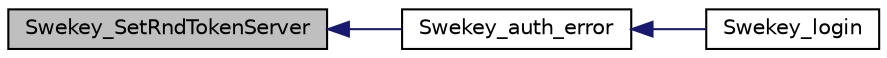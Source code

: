 digraph G
{
  edge [fontname="Helvetica",fontsize="10",labelfontname="Helvetica",labelfontsize="10"];
  node [fontname="Helvetica",fontsize="10",shape=record];
  rankdir="LR";
  Node1 [label="Swekey_SetRndTokenServer",height=0.2,width=0.4,color="black", fillcolor="grey75", style="filled" fontcolor="black"];
  Node1 -> Node2 [dir="back",color="midnightblue",fontsize="10",style="solid",fontname="Helvetica"];
  Node2 [label="Swekey_auth_error",height=0.2,width=0.4,color="black", fillcolor="white", style="filled",URL="$swekey_8auth_8lib_8php.html#a67ffb3938222a21db61c6de1df112991",tooltip="Handle Swekey authentication error."];
  Node2 -> Node3 [dir="back",color="midnightblue",fontsize="10",style="solid",fontname="Helvetica"];
  Node3 [label="Swekey_login",height=0.2,width=0.4,color="black", fillcolor="white", style="filled",URL="$swekey_8auth_8lib_8php.html#a6b25bd9dd16efb57112bc0ec08d2342c",tooltip="Perform login using Swekey."];
}
